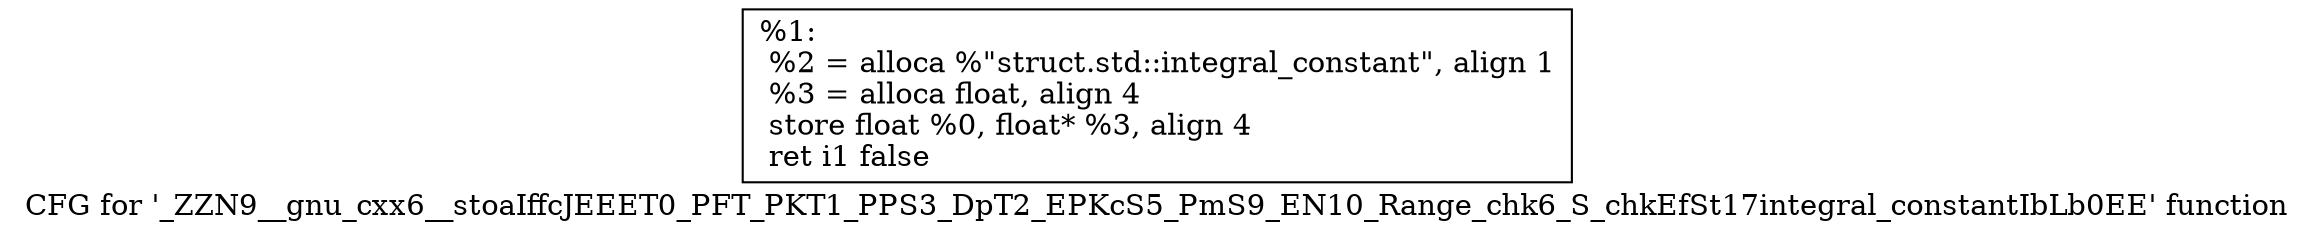 digraph "CFG for '_ZZN9__gnu_cxx6__stoaIffcJEEET0_PFT_PKT1_PPS3_DpT2_EPKcS5_PmS9_EN10_Range_chk6_S_chkEfSt17integral_constantIbLb0EE' function" {
	label="CFG for '_ZZN9__gnu_cxx6__stoaIffcJEEET0_PFT_PKT1_PPS3_DpT2_EPKcS5_PmS9_EN10_Range_chk6_S_chkEfSt17integral_constantIbLb0EE' function";

	Node0x2072e10 [shape=record,label="{%1:\l  %2 = alloca %\"struct.std::integral_constant\", align 1\l  %3 = alloca float, align 4\l  store float %0, float* %3, align 4\l  ret i1 false\l}"];
}

